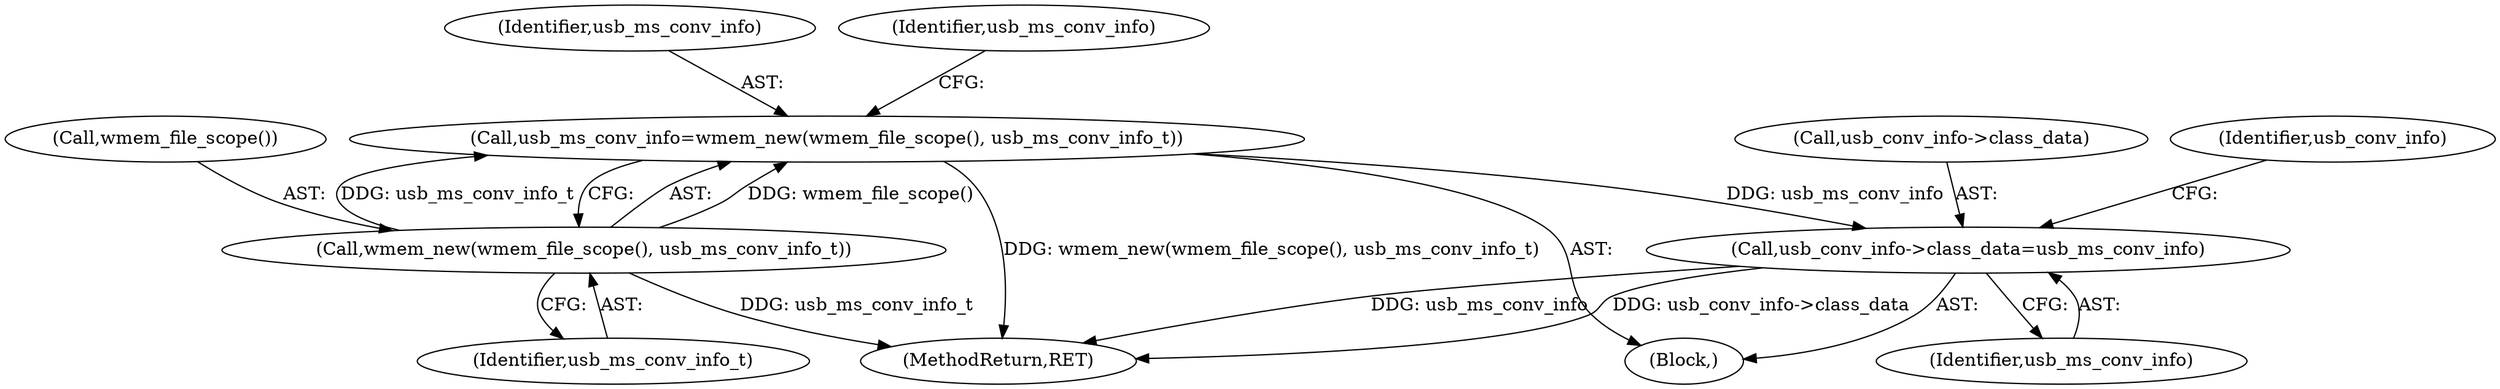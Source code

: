 digraph "0_wireshark_2cb5985bf47bdc8bea78d28483ed224abdd33dc6_1@pointer" {
"1000163" [label="(Call,usb_ms_conv_info=wmem_new(wmem_file_scope(), usb_ms_conv_info_t))"];
"1000165" [label="(Call,wmem_new(wmem_file_scope(), usb_ms_conv_info_t))"];
"1000180" [label="(Call,usb_conv_info->class_data=usb_ms_conv_info)"];
"1000166" [label="(Call,wmem_file_scope())"];
"1000184" [label="(Identifier,usb_ms_conv_info)"];
"1000180" [label="(Call,usb_conv_info->class_data=usb_ms_conv_info)"];
"1000181" [label="(Call,usb_conv_info->class_data)"];
"1000164" [label="(Identifier,usb_ms_conv_info)"];
"1000165" [label="(Call,wmem_new(wmem_file_scope(), usb_ms_conv_info_t))"];
"1000167" [label="(Identifier,usb_ms_conv_info_t)"];
"1000163" [label="(Call,usb_ms_conv_info=wmem_new(wmem_file_scope(), usb_ms_conv_info_t))"];
"1000162" [label="(Block,)"];
"1000187" [label="(Identifier,usb_conv_info)"];
"1000170" [label="(Identifier,usb_ms_conv_info)"];
"1000692" [label="(MethodReturn,RET)"];
"1000163" -> "1000162"  [label="AST: "];
"1000163" -> "1000165"  [label="CFG: "];
"1000164" -> "1000163"  [label="AST: "];
"1000165" -> "1000163"  [label="AST: "];
"1000170" -> "1000163"  [label="CFG: "];
"1000163" -> "1000692"  [label="DDG: wmem_new(wmem_file_scope(), usb_ms_conv_info_t)"];
"1000165" -> "1000163"  [label="DDG: wmem_file_scope()"];
"1000165" -> "1000163"  [label="DDG: usb_ms_conv_info_t"];
"1000163" -> "1000180"  [label="DDG: usb_ms_conv_info"];
"1000165" -> "1000167"  [label="CFG: "];
"1000166" -> "1000165"  [label="AST: "];
"1000167" -> "1000165"  [label="AST: "];
"1000165" -> "1000692"  [label="DDG: usb_ms_conv_info_t"];
"1000180" -> "1000162"  [label="AST: "];
"1000180" -> "1000184"  [label="CFG: "];
"1000181" -> "1000180"  [label="AST: "];
"1000184" -> "1000180"  [label="AST: "];
"1000187" -> "1000180"  [label="CFG: "];
"1000180" -> "1000692"  [label="DDG: usb_ms_conv_info"];
"1000180" -> "1000692"  [label="DDG: usb_conv_info->class_data"];
}
